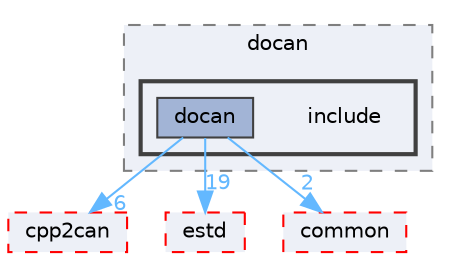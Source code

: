 digraph "include"
{
 // LATEX_PDF_SIZE
  bgcolor="transparent";
  edge [fontname=Helvetica,fontsize=10,labelfontname=Helvetica,labelfontsize=10];
  node [fontname=Helvetica,fontsize=10,shape=box,height=0.2,width=0.4];
  compound=true
  subgraph clusterdir_322d025bd143f9600b8d15d29484cc28 {
    graph [ bgcolor="#edf0f7", pencolor="grey50", label="docan", fontname=Helvetica,fontsize=10 style="filled,dashed", URL="dir_322d025bd143f9600b8d15d29484cc28.html",tooltip=""]
  subgraph clusterdir_ad83ad14a7d66f285614b4741895bc80 {
    graph [ bgcolor="#edf0f7", pencolor="grey25", label="", fontname=Helvetica,fontsize=10 style="filled,bold", URL="dir_ad83ad14a7d66f285614b4741895bc80.html",tooltip=""]
    dir_ad83ad14a7d66f285614b4741895bc80 [shape=plaintext, label="include"];
  dir_d489a36d614975b7dbabc73c66dfb4ec [label="docan", fillcolor="#a2b4d6", color="grey25", style="filled", URL="dir_d489a36d614975b7dbabc73c66dfb4ec.html",tooltip=""];
  }
  }
  dir_6ea4583dc05656280dd0a27b132d87de [label="cpp2can", fillcolor="#edf0f7", color="red", style="filled,dashed", URL="dir_6ea4583dc05656280dd0a27b132d87de.html",tooltip=""];
  dir_705ed472854f071e46e92f9933f4d565 [label="estd", fillcolor="#edf0f7", color="red", style="filled,dashed", URL="dir_705ed472854f071e46e92f9933f4d565.html",tooltip=""];
  dir_20a012b5fcadd4a8631b6f1c7befe460 [label="common", fillcolor="#edf0f7", color="red", style="filled,dashed", URL="dir_20a012b5fcadd4a8631b6f1c7befe460.html",tooltip=""];
  dir_d489a36d614975b7dbabc73c66dfb4ec->dir_6ea4583dc05656280dd0a27b132d87de [headlabel="6", labeldistance=1.5 headhref="dir_000067_000060.html" href="dir_000067_000060.html" color="steelblue1" fontcolor="steelblue1"];
  dir_d489a36d614975b7dbabc73c66dfb4ec->dir_705ed472854f071e46e92f9933f4d565 [headlabel="19", labeldistance=1.5 headhref="dir_000067_000075.html" href="dir_000067_000075.html" color="steelblue1" fontcolor="steelblue1"];
  dir_d489a36d614975b7dbabc73c66dfb4ec->dir_20a012b5fcadd4a8631b6f1c7befe460 [headlabel="2", labeldistance=1.5 headhref="dir_000067_000044.html" href="dir_000067_000044.html" color="steelblue1" fontcolor="steelblue1"];
}

